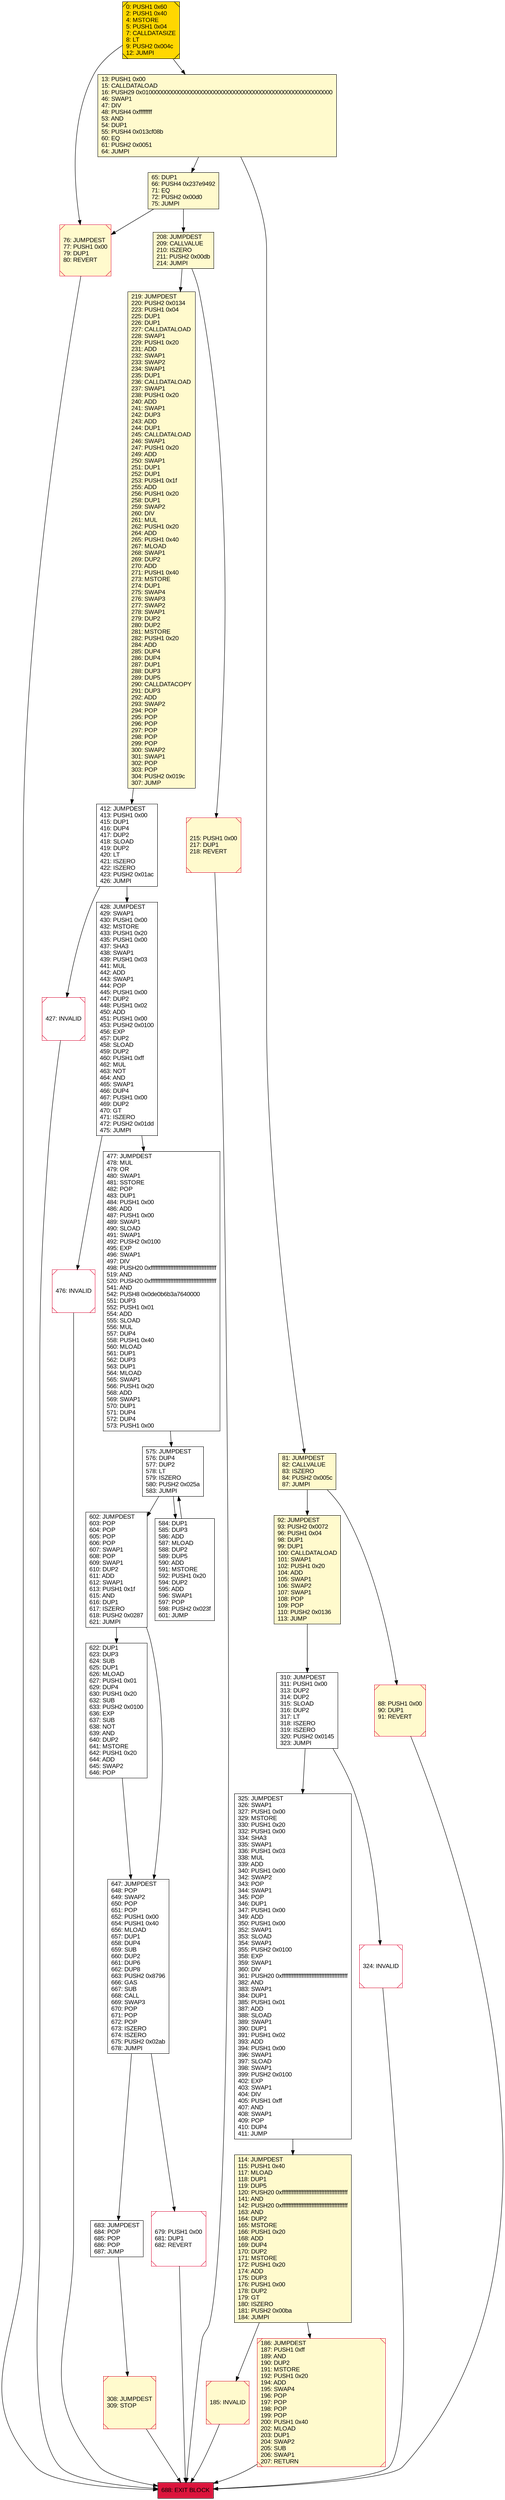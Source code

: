 digraph G {
bgcolor=transparent rankdir=UD;
node [shape=box style=filled color=black fillcolor=white fontname=arial fontcolor=black];
185 [label="185: INVALID\l" fillcolor=lemonchiffon shape=Msquare color=crimson ];
679 [label="679: PUSH1 0x00\l681: DUP1\l682: REVERT\l" shape=Msquare color=crimson ];
76 [label="76: JUMPDEST\l77: PUSH1 0x00\l79: DUP1\l80: REVERT\l" fillcolor=lemonchiffon shape=Msquare color=crimson ];
683 [label="683: JUMPDEST\l684: POP\l685: POP\l686: POP\l687: JUMP\l" ];
208 [label="208: JUMPDEST\l209: CALLVALUE\l210: ISZERO\l211: PUSH2 0x00db\l214: JUMPI\l" fillcolor=lemonchiffon ];
428 [label="428: JUMPDEST\l429: SWAP1\l430: PUSH1 0x00\l432: MSTORE\l433: PUSH1 0x20\l435: PUSH1 0x00\l437: SHA3\l438: SWAP1\l439: PUSH1 0x03\l441: MUL\l442: ADD\l443: SWAP1\l444: POP\l445: PUSH1 0x00\l447: DUP2\l448: PUSH1 0x02\l450: ADD\l451: PUSH1 0x00\l453: PUSH2 0x0100\l456: EXP\l457: DUP2\l458: SLOAD\l459: DUP2\l460: PUSH1 0xff\l462: MUL\l463: NOT\l464: AND\l465: SWAP1\l466: DUP4\l467: PUSH1 0x00\l469: DUP2\l470: GT\l471: ISZERO\l472: PUSH2 0x01dd\l475: JUMPI\l" ];
584 [label="584: DUP1\l585: DUP3\l586: ADD\l587: MLOAD\l588: DUP2\l589: DUP5\l590: ADD\l591: MSTORE\l592: PUSH1 0x20\l594: DUP2\l595: ADD\l596: SWAP1\l597: POP\l598: PUSH2 0x023f\l601: JUMP\l" ];
427 [label="427: INVALID\l" shape=Msquare color=crimson ];
647 [label="647: JUMPDEST\l648: POP\l649: SWAP2\l650: POP\l651: POP\l652: PUSH1 0x00\l654: PUSH1 0x40\l656: MLOAD\l657: DUP1\l658: DUP4\l659: SUB\l660: DUP2\l661: DUP6\l662: DUP8\l663: PUSH2 0x8796\l666: GAS\l667: SUB\l668: CALL\l669: SWAP3\l670: POP\l671: POP\l672: POP\l673: ISZERO\l674: ISZERO\l675: PUSH2 0x02ab\l678: JUMPI\l" ];
92 [label="92: JUMPDEST\l93: PUSH2 0x0072\l96: PUSH1 0x04\l98: DUP1\l99: DUP1\l100: CALLDATALOAD\l101: SWAP1\l102: PUSH1 0x20\l104: ADD\l105: SWAP1\l106: SWAP2\l107: SWAP1\l108: POP\l109: POP\l110: PUSH2 0x0136\l113: JUMP\l" fillcolor=lemonchiffon ];
186 [label="186: JUMPDEST\l187: PUSH1 0xff\l189: AND\l190: DUP2\l191: MSTORE\l192: PUSH1 0x20\l194: ADD\l195: SWAP4\l196: POP\l197: POP\l198: POP\l199: POP\l200: PUSH1 0x40\l202: MLOAD\l203: DUP1\l204: SWAP2\l205: SUB\l206: SWAP1\l207: RETURN\l" fillcolor=lemonchiffon shape=Msquare color=crimson ];
13 [label="13: PUSH1 0x00\l15: CALLDATALOAD\l16: PUSH29 0x0100000000000000000000000000000000000000000000000000000000\l46: SWAP1\l47: DIV\l48: PUSH4 0xffffffff\l53: AND\l54: DUP1\l55: PUSH4 0x013cf08b\l60: EQ\l61: PUSH2 0x0051\l64: JUMPI\l" fillcolor=lemonchiffon ];
114 [label="114: JUMPDEST\l115: PUSH1 0x40\l117: MLOAD\l118: DUP1\l119: DUP5\l120: PUSH20 0xffffffffffffffffffffffffffffffffffffffff\l141: AND\l142: PUSH20 0xffffffffffffffffffffffffffffffffffffffff\l163: AND\l164: DUP2\l165: MSTORE\l166: PUSH1 0x20\l168: ADD\l169: DUP4\l170: DUP2\l171: MSTORE\l172: PUSH1 0x20\l174: ADD\l175: DUP3\l176: PUSH1 0x00\l178: DUP2\l179: GT\l180: ISZERO\l181: PUSH2 0x00ba\l184: JUMPI\l" fillcolor=lemonchiffon ];
325 [label="325: JUMPDEST\l326: SWAP1\l327: PUSH1 0x00\l329: MSTORE\l330: PUSH1 0x20\l332: PUSH1 0x00\l334: SHA3\l335: SWAP1\l336: PUSH1 0x03\l338: MUL\l339: ADD\l340: PUSH1 0x00\l342: SWAP2\l343: POP\l344: SWAP1\l345: POP\l346: DUP1\l347: PUSH1 0x00\l349: ADD\l350: PUSH1 0x00\l352: SWAP1\l353: SLOAD\l354: SWAP1\l355: PUSH2 0x0100\l358: EXP\l359: SWAP1\l360: DIV\l361: PUSH20 0xffffffffffffffffffffffffffffffffffffffff\l382: AND\l383: SWAP1\l384: DUP1\l385: PUSH1 0x01\l387: ADD\l388: SLOAD\l389: SWAP1\l390: DUP1\l391: PUSH1 0x02\l393: ADD\l394: PUSH1 0x00\l396: SWAP1\l397: SLOAD\l398: SWAP1\l399: PUSH2 0x0100\l402: EXP\l403: SWAP1\l404: DIV\l405: PUSH1 0xff\l407: AND\l408: SWAP1\l409: POP\l410: DUP4\l411: JUMP\l" ];
308 [label="308: JUMPDEST\l309: STOP\l" fillcolor=lemonchiffon shape=Msquare color=crimson ];
476 [label="476: INVALID\l" shape=Msquare color=crimson ];
477 [label="477: JUMPDEST\l478: MUL\l479: OR\l480: SWAP1\l481: SSTORE\l482: POP\l483: DUP1\l484: PUSH1 0x00\l486: ADD\l487: PUSH1 0x00\l489: SWAP1\l490: SLOAD\l491: SWAP1\l492: PUSH2 0x0100\l495: EXP\l496: SWAP1\l497: DIV\l498: PUSH20 0xffffffffffffffffffffffffffffffffffffffff\l519: AND\l520: PUSH20 0xffffffffffffffffffffffffffffffffffffffff\l541: AND\l542: PUSH8 0x0de0b6b3a7640000\l551: DUP3\l552: PUSH1 0x01\l554: ADD\l555: SLOAD\l556: MUL\l557: DUP4\l558: PUSH1 0x40\l560: MLOAD\l561: DUP1\l562: DUP3\l563: DUP1\l564: MLOAD\l565: SWAP1\l566: PUSH1 0x20\l568: ADD\l569: SWAP1\l570: DUP1\l571: DUP4\l572: DUP4\l573: PUSH1 0x00\l" ];
622 [label="622: DUP1\l623: DUP3\l624: SUB\l625: DUP1\l626: MLOAD\l627: PUSH1 0x01\l629: DUP4\l630: PUSH1 0x20\l632: SUB\l633: PUSH2 0x0100\l636: EXP\l637: SUB\l638: NOT\l639: AND\l640: DUP2\l641: MSTORE\l642: PUSH1 0x20\l644: ADD\l645: SWAP2\l646: POP\l" ];
0 [label="0: PUSH1 0x60\l2: PUSH1 0x40\l4: MSTORE\l5: PUSH1 0x04\l7: CALLDATASIZE\l8: LT\l9: PUSH2 0x004c\l12: JUMPI\l" fillcolor=lemonchiffon shape=Msquare fillcolor=gold ];
81 [label="81: JUMPDEST\l82: CALLVALUE\l83: ISZERO\l84: PUSH2 0x005c\l87: JUMPI\l" fillcolor=lemonchiffon ];
688 [label="688: EXIT BLOCK\l" fillcolor=crimson ];
310 [label="310: JUMPDEST\l311: PUSH1 0x00\l313: DUP2\l314: DUP2\l315: SLOAD\l316: DUP2\l317: LT\l318: ISZERO\l319: ISZERO\l320: PUSH2 0x0145\l323: JUMPI\l" ];
575 [label="575: JUMPDEST\l576: DUP4\l577: DUP2\l578: LT\l579: ISZERO\l580: PUSH2 0x025a\l583: JUMPI\l" ];
412 [label="412: JUMPDEST\l413: PUSH1 0x00\l415: DUP1\l416: DUP4\l417: DUP2\l418: SLOAD\l419: DUP2\l420: LT\l421: ISZERO\l422: ISZERO\l423: PUSH2 0x01ac\l426: JUMPI\l" ];
215 [label="215: PUSH1 0x00\l217: DUP1\l218: REVERT\l" fillcolor=lemonchiffon shape=Msquare color=crimson ];
219 [label="219: JUMPDEST\l220: PUSH2 0x0134\l223: PUSH1 0x04\l225: DUP1\l226: DUP1\l227: CALLDATALOAD\l228: SWAP1\l229: PUSH1 0x20\l231: ADD\l232: SWAP1\l233: SWAP2\l234: SWAP1\l235: DUP1\l236: CALLDATALOAD\l237: SWAP1\l238: PUSH1 0x20\l240: ADD\l241: SWAP1\l242: DUP3\l243: ADD\l244: DUP1\l245: CALLDATALOAD\l246: SWAP1\l247: PUSH1 0x20\l249: ADD\l250: SWAP1\l251: DUP1\l252: DUP1\l253: PUSH1 0x1f\l255: ADD\l256: PUSH1 0x20\l258: DUP1\l259: SWAP2\l260: DIV\l261: MUL\l262: PUSH1 0x20\l264: ADD\l265: PUSH1 0x40\l267: MLOAD\l268: SWAP1\l269: DUP2\l270: ADD\l271: PUSH1 0x40\l273: MSTORE\l274: DUP1\l275: SWAP4\l276: SWAP3\l277: SWAP2\l278: SWAP1\l279: DUP2\l280: DUP2\l281: MSTORE\l282: PUSH1 0x20\l284: ADD\l285: DUP4\l286: DUP4\l287: DUP1\l288: DUP3\l289: DUP5\l290: CALLDATACOPY\l291: DUP3\l292: ADD\l293: SWAP2\l294: POP\l295: POP\l296: POP\l297: POP\l298: POP\l299: POP\l300: SWAP2\l301: SWAP1\l302: POP\l303: POP\l304: PUSH2 0x019c\l307: JUMP\l" fillcolor=lemonchiffon ];
88 [label="88: PUSH1 0x00\l90: DUP1\l91: REVERT\l" fillcolor=lemonchiffon shape=Msquare color=crimson ];
324 [label="324: INVALID\l" shape=Msquare color=crimson ];
65 [label="65: DUP1\l66: PUSH4 0x237e9492\l71: EQ\l72: PUSH2 0x00d0\l75: JUMPI\l" fillcolor=lemonchiffon ];
602 [label="602: JUMPDEST\l603: POP\l604: POP\l605: POP\l606: POP\l607: SWAP1\l608: POP\l609: SWAP1\l610: DUP2\l611: ADD\l612: SWAP1\l613: PUSH1 0x1f\l615: AND\l616: DUP1\l617: ISZERO\l618: PUSH2 0x0287\l621: JUMPI\l" ];
325 -> 114;
114 -> 186;
219 -> 412;
215 -> 688;
81 -> 88;
88 -> 688;
310 -> 324;
324 -> 688;
575 -> 602;
308 -> 688;
476 -> 688;
647 -> 679;
477 -> 575;
114 -> 185;
602 -> 622;
647 -> 683;
412 -> 428;
13 -> 65;
575 -> 584;
584 -> 575;
427 -> 688;
412 -> 427;
602 -> 647;
683 -> 308;
81 -> 92;
92 -> 310;
186 -> 688;
0 -> 76;
13 -> 81;
310 -> 325;
65 -> 208;
622 -> 647;
428 -> 476;
65 -> 76;
185 -> 688;
679 -> 688;
428 -> 477;
0 -> 13;
76 -> 688;
208 -> 215;
208 -> 219;
}